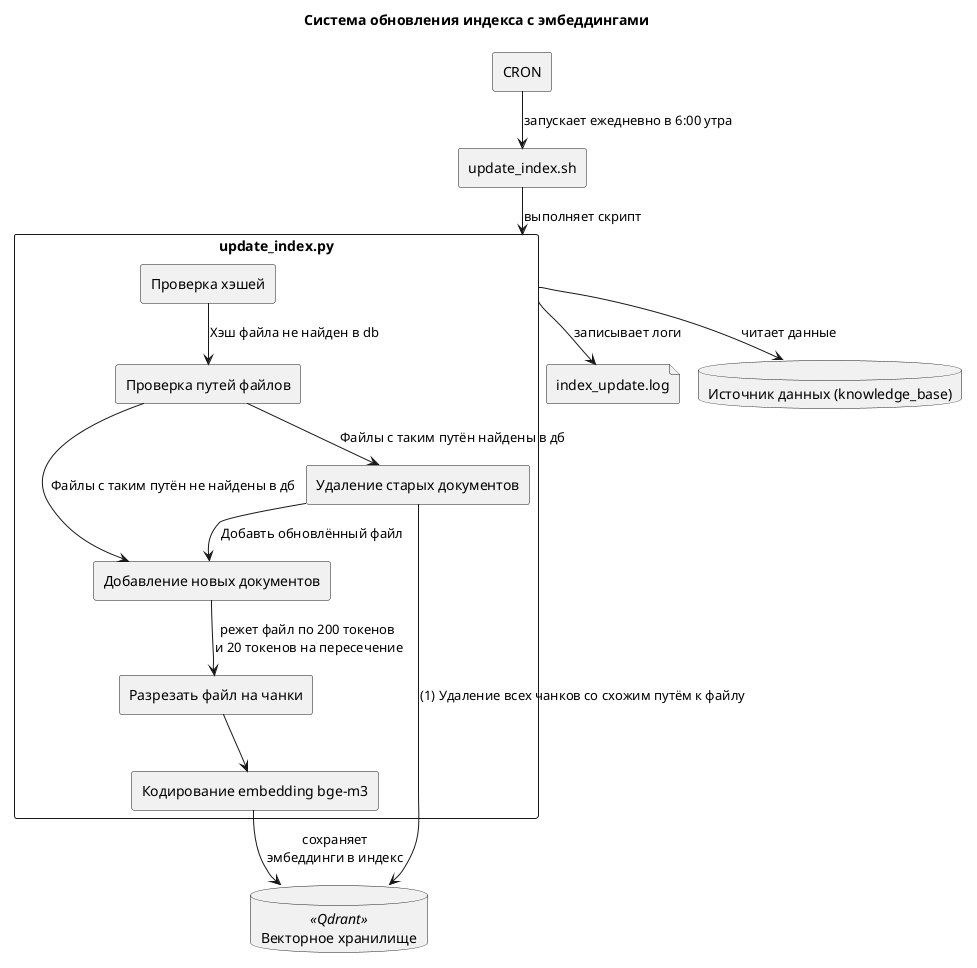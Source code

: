 @startuml
!pragma layout smetana

title "Система обновления индекса с эмбеддингами"

rectangle "update_index.sh" as shell_script

rectangle "update_index.py" as python_script {
    rectangle "Проверка хэшей" as check
    rectangle "Проверка путей файлов" as check_path
    rectangle "Удаление старых документов" as delete
    rectangle "Добавление новых документов" as add_new
    rectangle "Разрезать файл на чанки" as chunks
    rectangle "Кодирование embedding bge-m3" as embedding_model
}

database "Векторное хранилище" as index <<Qdrant>>
database "Источник данных (knowledge_base)" as datasource

file "index_update.log" as log_file

agent "CRON" as cron_scheduler

' Connections
cron_scheduler --> shell_script : "запускает ежедневно в 6:00 утра"
shell_script --> python_script : "выполняет скрипт"

python_script --> datasource : "читает данные"
python_script --> log_file : "записывает логи"
check --> check_path : "Хэш файла не найден в db"
check_path --> delete : "Файлы с таким путён найдены в дб"
check_path --> add_new : "Файлы с таким путён не найдены в дб"

delete --> add_new : "Добавть обновлённый файл"

add_new --> chunks : "режет файл по 200 токенов \nи 20 токенов на пересечение"
chunks --> embedding_model : ""
embedding_model --> index : "сохраняет\nэмбеддинги в индекс"

delete --> index : "(1) Удаление всех чанков со схожим путём к файлу"

@enduml